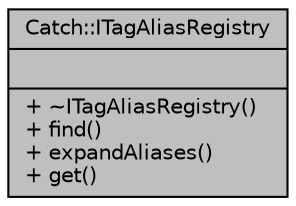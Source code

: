 digraph "Catch::ITagAliasRegistry"
{
  edge [fontname="Helvetica",fontsize="10",labelfontname="Helvetica",labelfontsize="10"];
  node [fontname="Helvetica",fontsize="10",shape=record];
  Node1 [label="{Catch::ITagAliasRegistry\n||+ ~ITagAliasRegistry()\l+ find()\l+ expandAliases()\l+ get()\l}",height=0.2,width=0.4,color="black", fillcolor="grey75", style="filled", fontcolor="black"];
}

